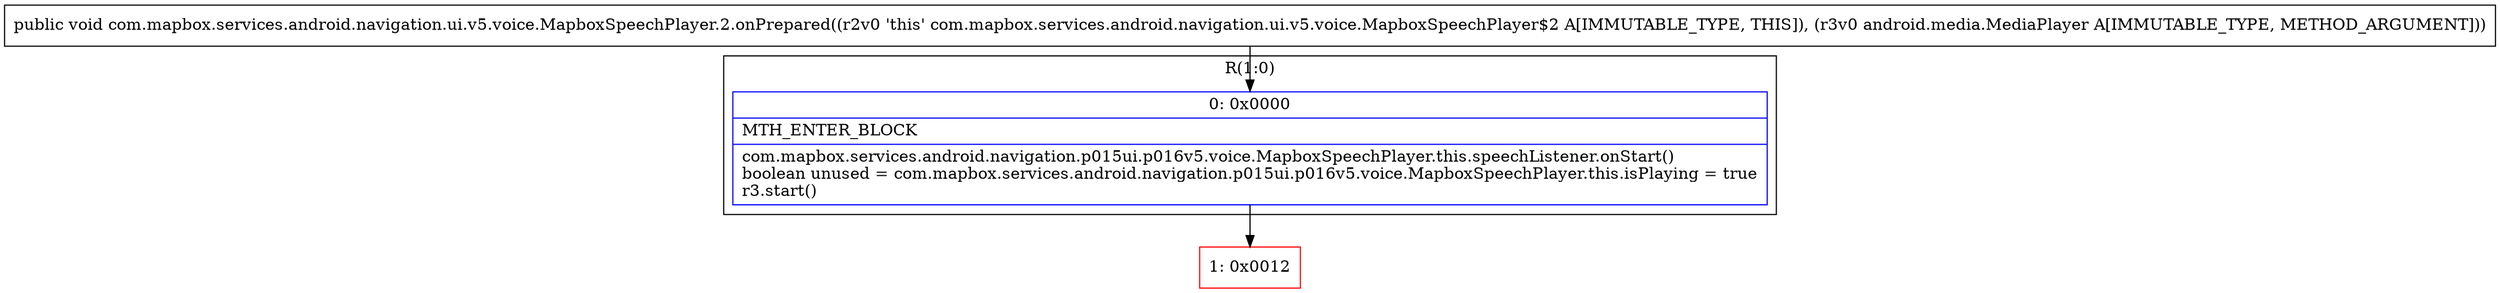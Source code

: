 digraph "CFG forcom.mapbox.services.android.navigation.ui.v5.voice.MapboxSpeechPlayer.2.onPrepared(Landroid\/media\/MediaPlayer;)V" {
subgraph cluster_Region_754131404 {
label = "R(1:0)";
node [shape=record,color=blue];
Node_0 [shape=record,label="{0\:\ 0x0000|MTH_ENTER_BLOCK\l|com.mapbox.services.android.navigation.p015ui.p016v5.voice.MapboxSpeechPlayer.this.speechListener.onStart()\lboolean unused = com.mapbox.services.android.navigation.p015ui.p016v5.voice.MapboxSpeechPlayer.this.isPlaying = true\lr3.start()\l}"];
}
Node_1 [shape=record,color=red,label="{1\:\ 0x0012}"];
MethodNode[shape=record,label="{public void com.mapbox.services.android.navigation.ui.v5.voice.MapboxSpeechPlayer.2.onPrepared((r2v0 'this' com.mapbox.services.android.navigation.ui.v5.voice.MapboxSpeechPlayer$2 A[IMMUTABLE_TYPE, THIS]), (r3v0 android.media.MediaPlayer A[IMMUTABLE_TYPE, METHOD_ARGUMENT])) }"];
MethodNode -> Node_0;
Node_0 -> Node_1;
}

